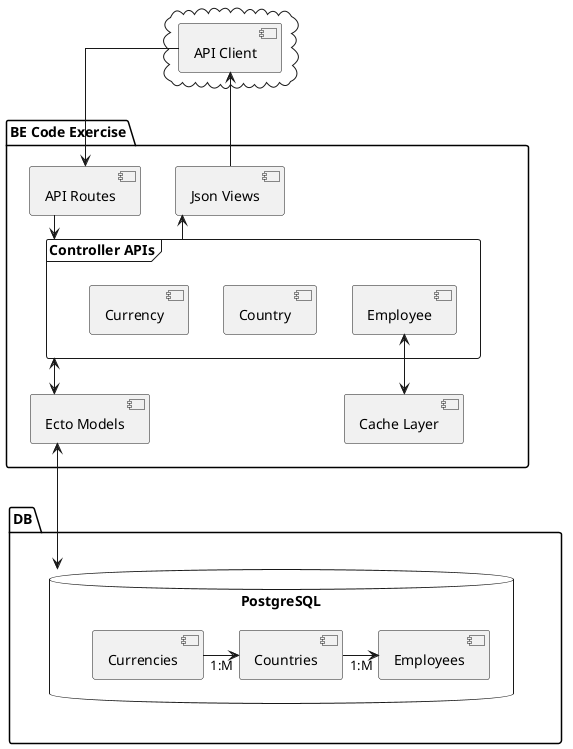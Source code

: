 @@startuml BE-exercise-architecture
top to bottom direction
' left to right direction 

skinparam {
    ' Nodesep 5
    ' Ranksep 5
    Linetype ortho
    layout GEM 
}

cloud {
    component "API Client" as [Client]
}

package "BE Code Exercise" as [App] {
    component "API Routes" as [API]
    ' component "Controllers" as [Contr]
    component "Json Views" as [View]
    component "Ecto Models" as [Model]
    component "Cache Layer" as [Cache]



    frame "Controller APIs" as [Contr] {
        component [Employee]
        component [Country]
        component [Currency]
    }
}

package "DB" {
    database "PostgreSQL" {
        [Currencies]
        [Countries]
        [Employees]
    }
}
'API & clients
[Client] --> [API]
[View] --> [Client]

' APP
[API] --> [Contr]
' fetches and stores data in cache
[Employee] <--> [Cache]

[Contr] <--> [Model]
[Contr] -u-> [View]

'APP to DB
[Model] <--> [PostgreSQL]

'hidden arrows for layout
[App] -[hidden]d-> [DB]
[Client] -[hidden]d-> [App]

' DB relationships
[Countries] -r-> [Employees] : " 1:M "
[Currencies] -r-> [Countries] : " 1:M "


@@enduml